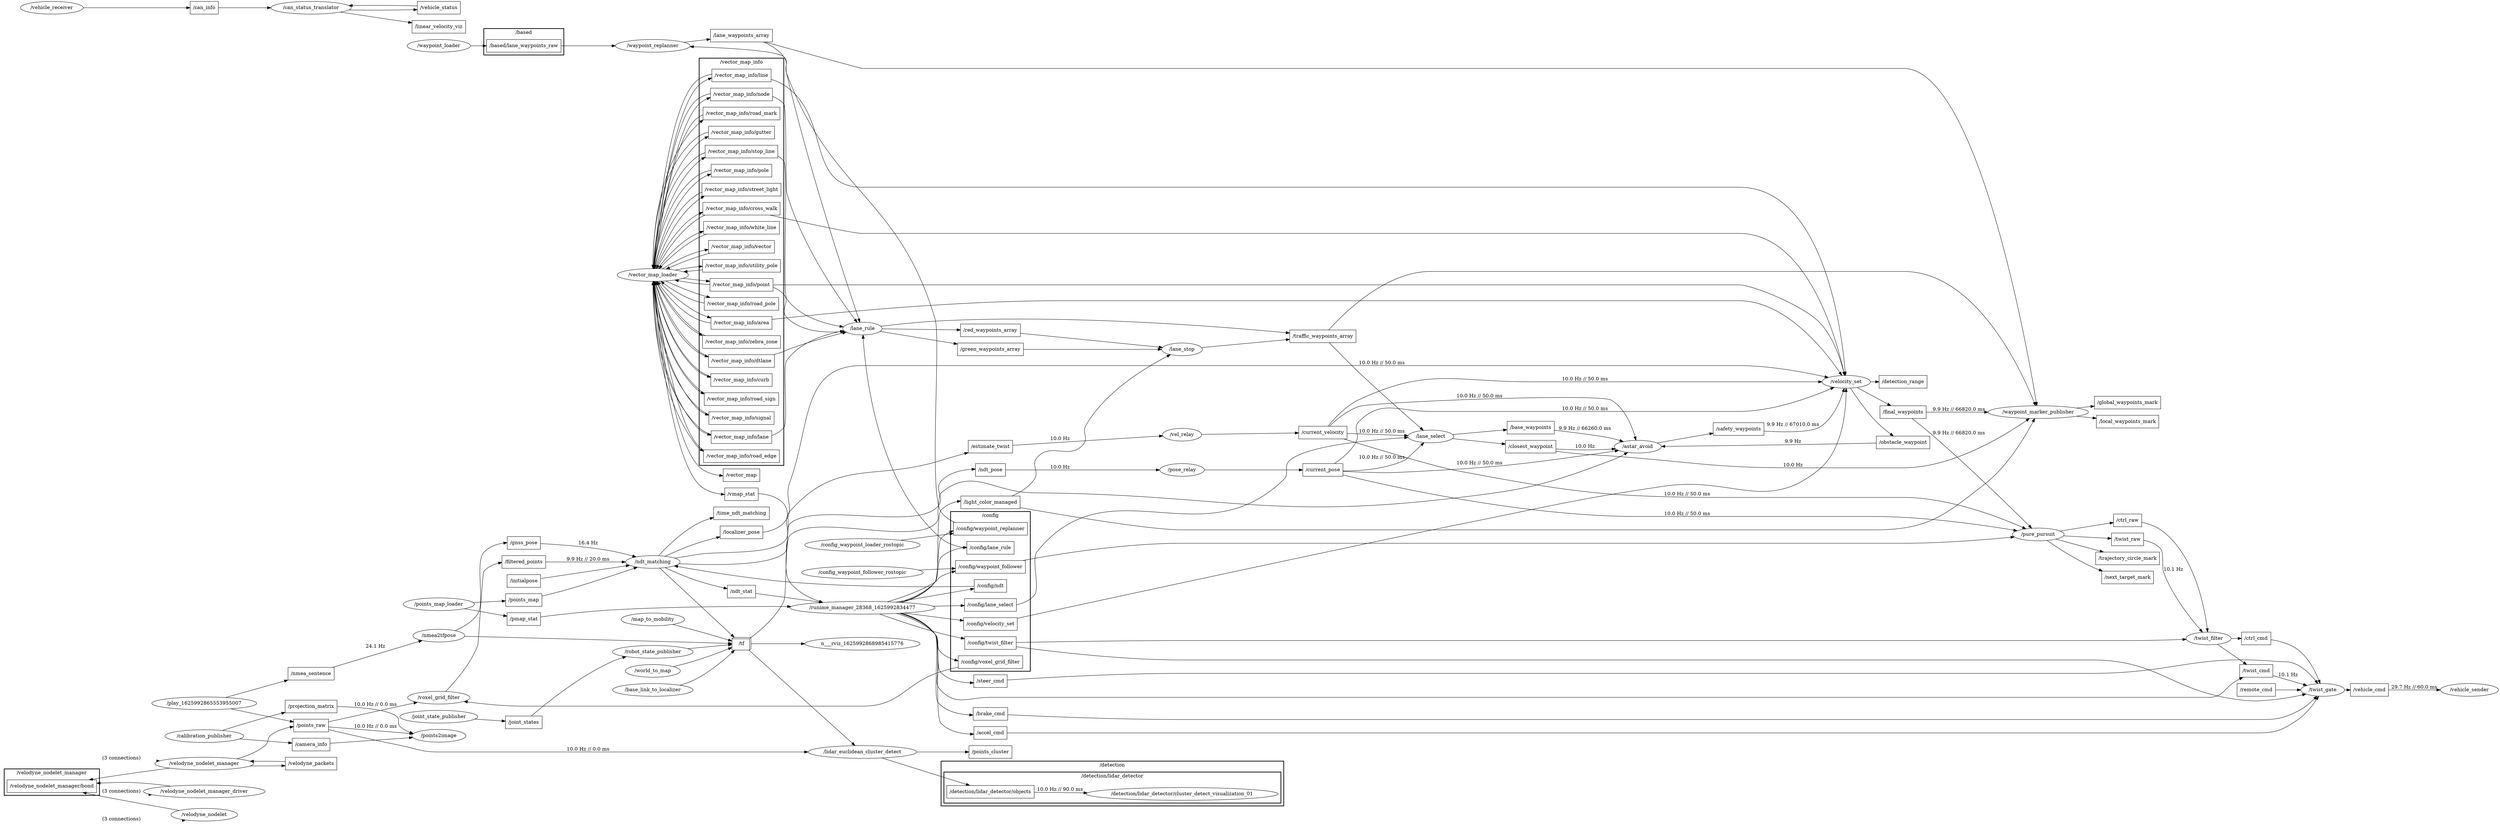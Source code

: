 digraph graphname {
	graph [bb="0,0,5629.5,2312.6",
		compound=True,
		rank=same,
		rankdir=LR,
		ranksep=0.2
	];
	node [label="\N"];
	subgraph cluster___config {
		graph [bb="2163.3,418.62,2346.3,871.62",
			compound=True,
			label="/config",
			lheight=0.21,
			lp="2254.8,860.12",
			lwidth=0.54,
			rank=same,
			rankdir=LR,
			ranksep=0.2,
			style=bold
		];
		t___config__twist_filter		 [URL=topic_3A__config__twist_filter,
			height=0.5,
			label="/config/twist_filter",
			pos="2254.8,552.62",
			shape=box,
			tooltip="topic:/config/twist_filter",
			width=1.6389];
		t___config__lane_select		 [URL=topic_3A__config__lane_select,
			height=0.5,
			label="/config/lane_select",
			pos="2254.8,714.62",
			shape=box,
			tooltip="topic:/config/lane_select",
			width=1.6528];
		t___config__lane_rule		 [URL=topic_3A__config__lane_rule,
			height=0.5,
			label="/config/lane_rule",
			pos="2254.8,768.62",
			shape=box,
			tooltip="topic:/config/lane_rule",
			width=1.5139];
		t___config__waypoint_follower		 [URL=topic_3A__config__waypoint_follower,
			height=0.5,
			label="/config/waypoint_follower",
			pos="2254.8,606.62",
			shape=box,
			tooltip="topic:/config/waypoint_follower",
			width=2.2361];
		t___config__voxel_grid_filter		 [URL=topic_3A__config__voxel_grid_filter,
			height=0.5,
			label="/config/voxel_grid_filter",
			pos="2254.8,444.62",
			shape=box,
			tooltip="topic:/config/voxel_grid_filter",
			width=2.0833];
		t___config__ndt		 [URL=topic_3A__config__ndt,
			height=0.5,
			label="/config/ndt",
			pos="2254.8,498.62",
			shape=box,
			tooltip="topic:/config/ndt",
			width=1.0556];
		t___config__velocity_set		 [URL=topic_3A__config__velocity_set,
			height=0.5,
			label="/config/velocity_set",
			pos="2254.8,660.62",
			shape=box,
			tooltip="topic:/config/velocity_set",
			width=1.7222];
		t___config__waypoint_replanner		 [URL=topic_3A__config__waypoint_replanner,
			height=0.5,
			label="/config/waypoint_replanner",
			pos="2254.8,822.62",
			shape=box,
			tooltip="topic:/config/waypoint_replanner",
			width=2.3194];
	}
	subgraph cluster___vector_map_info {
		graph [bb="1591.9,996.62,1786.9,2151.6",
			compound=True,
			label="/vector_map_info",
			lheight=0.21,
			lp="1689.4,2140.1",
			lwidth=1.35,
			rank=same,
			rankdir=LR,
			ranksep=0.2,
			style=bold
		];
		t___vector_map_info__zebra_zone		 [URL=topic_3A__vector_map_info__zebra_zone,
			height=0.5,
			label="/vector_map_info/zebra_zone",
			pos="1689.4,1832.6",
			shape=box,
			tooltip="topic:/vector_map_info/zebra_zone",
			width=2.4861];
		t___vector_map_info__dtlane		 [URL=topic_3A__vector_map_info__dtlane,
			height=0.5,
			label="/vector_map_info/dtlane",
			pos="1689.4,1778.6",
			shape=box,
			tooltip="topic:/vector_map_info/dtlane",
			width=2.0833];
		t___vector_map_info__curb		 [URL=topic_3A__vector_map_info__curb,
			height=0.5,
			label="/vector_map_info/curb",
			pos="1689.4,1724.6",
			shape=box,
			tooltip="topic:/vector_map_info/curb",
			width=1.9583];
		t___vector_map_info__road_sign		 [URL=topic_3A__vector_map_info__road_sign,
			height=0.5,
			label="/vector_map_info/road_sign",
			pos="1689.4,1670.6",
			shape=box,
			tooltip="topic:/vector_map_info/road_sign",
			width=2.3611];
		t___vector_map_info__signal		 [URL=topic_3A__vector_map_info__signal,
			height=0.5,
			label="/vector_map_info/signal",
			pos="1689.4,1616.6",
			shape=box,
			tooltip="topic:/vector_map_info/signal",
			width=2.0694];
		t___vector_map_info__lane		 [URL=topic_3A__vector_map_info__lane,
			height=0.5,
			label="/vector_map_info/lane",
			pos="1689.4,1508.6",
			shape=box,
			tooltip="topic:/vector_map_info/lane",
			width=1.9444];
		t___vector_map_info__road_edge		 [URL=topic_3A__vector_map_info__road_edge,
			height=0.5,
			label="/vector_map_info/road_edge",
			pos="1689.4,1454.6",
			shape=box,
			tooltip="topic:/vector_map_info/road_edge",
			width=2.4028];
		t___vector_map_info__utility_pole		 [URL=topic_3A__vector_map_info__utility_pole,
			height=0.5,
			label="/vector_map_info/utility_pole",
			pos="1689.4,1400.6",
			shape=box,
			tooltip="topic:/vector_map_info/utility_pole",
			width=2.4861];
		t___vector_map_info__line		 [URL=topic_3A__vector_map_info__line,
			height=0.5,
			label="/vector_map_info/line",
			pos="1689.4,1346.6",
			shape=box,
			tooltip="topic:/vector_map_info/line",
			width=1.9028];
		t___vector_map_info__node		 [URL=topic_3A__vector_map_info__node,
			height=0.5,
			label="/vector_map_info/node",
			pos="1689.4,1292.6",
			shape=box,
			tooltip="topic:/vector_map_info/node",
			width=1.9861];
		t___vector_map_info__road_mark		 [URL=topic_3A__vector_map_info__road_mark,
			height=0.5,
			label="/vector_map_info/road_mark",
			pos="1689.4,1238.6",
			shape=box,
			tooltip="topic:/vector_map_info/road_mark",
			width=2.4444];
		t___vector_map_info__gutter		 [URL=topic_3A__vector_map_info__gutter,
			height=0.5,
			label="/vector_map_info/gutter",
			pos="1689.4,1184.6",
			shape=box,
			tooltip="topic:/vector_map_info/gutter",
			width=2.0694];
		t___vector_map_info__stop_line		 [URL=topic_3A__vector_map_info__stop_line,
			height=0.5,
			label="/vector_map_info/stop_line",
			pos="1689.4,1130.6",
			shape=box,
			tooltip="topic:/vector_map_info/stop_line",
			width=2.3194];
		t___vector_map_info__pole		 [URL=topic_3A__vector_map_info__pole,
			height=0.5,
			label="/vector_map_info/pole",
			pos="1689.4,1076.6",
			shape=box,
			tooltip="topic:/vector_map_info/pole",
			width=1.9444];
		t___vector_map_info__street_light		 [URL=topic_3A__vector_map_info__street_light,
			height=0.5,
			label="/vector_map_info/street_light",
			pos="1689.4,1022.6",
			shape=box,
			tooltip="topic:/vector_map_info/street_light",
			width=2.4722];
		t___vector_map_info__cross_walk		 [URL=topic_3A__vector_map_info__cross_walk,
			height=0.5,
			label="/vector_map_info/cross_walk",
			pos="1689.4,1562.6",
			shape=box,
			tooltip="topic:/vector_map_info/cross_walk",
			width=2.4722];
		t___vector_map_info__white_line		 [URL=topic_3A__vector_map_info__white_line,
			height=0.5,
			label="/vector_map_info/white_line",
			pos="1689.4,2102.6",
			shape=box,
			tooltip="topic:/vector_map_info/white_line",
			width=2.4167];
		t___vector_map_info__vector		 [URL=topic_3A__vector_map_info__vector,
			height=0.5,
			label="/vector_map_info/vector",
			pos="1689.4,2048.6",
			shape=box,
			tooltip="topic:/vector_map_info/vector",
			width=2.0972];
		t___vector_map_info__point		 [URL=topic_3A__vector_map_info__point,
			height=0.5,
			label="/vector_map_info/point",
			pos="1689.4,1994.6",
			shape=box,
			tooltip="topic:/vector_map_info/point",
			width=2.0139];
		t___vector_map_info__road_pole		 [URL=topic_3A__vector_map_info__road_pole,
			height=0.5,
			label="/vector_map_info/road_pole",
			pos="1689.4,1940.6",
			shape=box,
			tooltip="topic:/vector_map_info/road_pole",
			width=2.375];
		t___vector_map_info__area		 [URL=topic_3A__vector_map_info__area,
			height=0.5,
			label="/vector_map_info/area",
			pos="1689.4,1886.6",
			shape=box,
			tooltip="topic:/vector_map_info/area",
			width=1.9444];
	}
	subgraph cluster___based {
		graph [bb="1093,2160.6,1276,2235.6",
			compound=True,
			label="/based",
			lheight=0.21,
			lp="1184.5,2224.1",
			lwidth=0.49,
			rank=same,
			rankdir=LR,
			ranksep=0.2,
			style=bold
		];
		t___based__lane_waypoints_raw		 [URL=topic_3A__based__lane_waypoints_raw,
			height=0.5,
			label="/based/lane_waypoints_raw",
			pos="1184.5,2186.6",
			shape=box,
			tooltip="topic:/based/lane_waypoints_raw",
			width=2.3194];
	}
	subgraph cluster___detection {
		graph [bb="2143.3,36.619,3457.8,163.62",
			compound=True,
			label="/detection",
			lheight=0.21,
			lp="2800.6,152.12",
			lwidth=0.75,
			rank=same,
			rankdir=LR,
			ranksep=0.2,
			style=bold
		];
		subgraph cluster___detection__lidar_detector {
			graph [bb="2151.3,44.619,3449.8,132.62",
				compound=True,
				label="/detection/lidar_detector",
				lheight=0.21,
				lp="2800.6,121.12",
				lwidth=1.85,
				rank=same,
				rankdir=LR,
				ranksep=0.2,
				style=bold
			];
			t___detection__lidar_detector__objects			 [URL=topic_3A__detection__lidar_detector__objects,
				height=0.5,
				label="/detection/lidar_detector/objects",
				pos="2254.8,76.619",
				shape=box,
				tooltip="topic:/detection/lidar_detector/objects",
				width=2.6528];
			n___detection__lidar_detector__cluster_detect_visualization_01			 [URL=__detection__lidar_detector__cluster_detect_visualization_01,
				height=0.5,
				label="/detection/lidar_detector/cluster_detect_visualization_01",
				pos="3231.9,70.619",
				shape=ellipse,
				tooltip="/detection/lidar_detector/cluster_detect_visualization_01",
				width=5.8314];
			t___detection__lidar_detector__objects -> n___detection__lidar_detector__cluster_detect_visualization_01			 [colorB=0,
				colorG=255,
				colorR=0,
				label="\n10.0 Hz // 90.0 ms",
				lp="2605,86.119",
				penwidth=1,
				pos="e,3021.8,70.619 2350.6,72.683 2385.5,71.552 2425.4,70.619 2461.6,70.619 2461.6,70.619 2461.6,70.619 2851,70.619 2903,70.619 2959.1,70.619 3011.7,70.619"];
		}
	}
	subgraph cluster___velodyne_nodelet_manager {
		graph [bb="8,68.619,225,143.62",
			compound=True,
			label="/velodyne_nodelet_manager",
			lheight=0.21,
			lp="116.5,132.12",
			lwidth=2.14,
			rank=same,
			rankdir=LR,
			ranksep=0.2,
			style=bold
		];
		t___velodyne_nodelet_manager__bond		 [URL=topic_3A__velodyne_nodelet_manager__bond,
			height=0.5,
			label="/velodyne_nodelet_manager/bond",
			pos="116.5,94.619",
			shape=box,
			tooltip="topic:/velodyne_nodelet_manager/bond",
			width=2.7917];
	}
	n___twist_filter	 [URL=__twist_filter,
		height=0.5,
		label="/twist_filter",
		pos="4955.4,552.62",
		shape=ellipse,
		tooltip="/twist_filter",
		width=1.4443];
	t___config__twist_filter -> n___twist_filter	 [penwidth=1,
		pos="e,4903.1,552.62 2314.1,552.62 2355.4,552.62 2411.9,552.62 2461.6,552.62 2461.6,552.62 2461.6,552.62 4767.4,552.62 4809.3,552.62 4856.5,552.62 4893.1,552.62"];
	n___twist_gate	 [URL=__twist_gate,
		height=0.5,
		label="/twist_gate",
		pos="5222.8,365.62",
		shape=ellipse,
		tooltip="/twist_gate",
		width=1.3721];
	t___config__twist_filter -> n___twist_gate	 [penwidth=1,
		pos="e,5185,353.89 2313.9,538.95 2326.2,535.28 2338.9,530.84 2350.3,525.62 2404.1,501.06 2402.5,452.62 2461.6,452.62 2461.6,452.62 2461.6,452.62 4682.9,452.62 4842.9,452.62 4866.5,364.28 5024.4,338.62 5063.4,332.27 5074.1,333.84 5113.4,338.62 5134,341.12 5156.3,346.18 5175.3,351.25"];
	n___lane_select	 [URL=__lane_select,
		height=0.5,
		label="/lane_select",
		pos="2851,1120.6",
		shape=ellipse,
		tooltip="/lane_select",
		width=1.4443];
	t___config__lane_select -> n___lane_select	 [penwidth=1,
		pos="e,2805.8,1111.6 2314.7,719.97 2328.3,724.02 2341.3,730.71 2350.3,741.62 2364,758.32 2348.1,819.52 2358.3,838.62 2399.7,916.42 2463.2,889.9 2513,962.62 2527.2,983.38 2512.9,998.18 2530,1016.6 2566.4,1055.8 2714.2,1092 2796,1109.5"];
	n___lane_rule	 [URL=__lane_rule,
		height=0.5,
		label="/lane_rule",
		pos="1965.1,1421.6",
		shape=ellipse,
		tooltip="/lane_rule",
		width=1.2818];
	t___config__lane_rule -> n___lane_rule	 [penwidth=1,
		pos="e,1967.8,1403.4 2200.2,770.54 2180,773.91 2158.5,781.06 2143.3,795.62 2053.6,881.81 1986.4,1282.8 1969.3,1393.3"];
	n___pure_pursuit	 [URL=__pure_pursuit,
		height=0.5,
		label="/pure_pursuit",
		pos="4562,758.62",
		shape=ellipse,
		tooltip="/pure_pursuit",
		width=1.6068];
	t___config__waypoint_follower -> n___pure_pursuit	 [penwidth=1,
		pos="e,4522.3,745.32 2325.9,624.65 2334.2,627.37 2342.5,630.37 2350.3,633.62 2402.8,655.51 2404.8,696.62 2461.6,696.62 2461.6,696.62 2461.6,696.62 4255.5,696.62 4347.8,696.62 4452.7,723.97 4512.7,742.34"];
	n___voxel_grid_filter	 [URL=__voxel_grid_filter,
		height=0.5,
		label="/voxel_grid_filter",
		pos="988.95,343.62",
		shape=ellipse,
		tooltip="/voxel_grid_filter",
		width=2.022];
	t___config__voxel_grid_filter -> n___voxel_grid_filter	 [penwidth=1,
		pos="e,1047.4,332.67 2179.6,429.3 2167.3,425.97 2154.8,422.09 2143.3,417.62 2059,384.92 2055.5,319.62 1965.1,319.62 1184.5,319.62 1184.5,319.62 1184.5,319.62 1142.2,319.62 1095,325.24 1057.6,331.04"];
	n___ndt_matching	 [URL=__ndt_matching,
		height=0.5,
		label="/ndt_matching",
		pos="1482,727.62",
		shape=ellipse,
		tooltip="/ndt_matching",
		width=1.7151];
	t___config__ndt -> n___ndt_matching	 [penwidth=1,
		pos="e,1531.2,716.63 2216.4,506.12 2107.7,527.4 1804.9,586.7 1803.9,587.62 1778.6,612.46 1812.3,640.81 1786.9,665.62 1723.8,727.36 1678.4,685.76 1591.9,703.62 1575.5,707.02 1557.6,710.85 1541.2,714.44"];
	n___velocity_set	 [URL=__velocity_set,
		height=0.5,
		label="/velocity_set",
		pos="4121.6,1270.6",
		shape=ellipse,
		tooltip="/velocity_set",
		width=1.5526];
	t___config__velocity_set -> n___velocity_set	 [penwidth=1,
		pos="e,4119.6,1252.5 2316.9,668.89 2329.1,672.93 2341,678.87 2350.3,687.62 2358.2,695.04 2350.7,702.96 2358.3,710.62 2504.9,857.43 2597,817.32 2799,864.62 2807.6,866.63 4051.1,1016.8 4057.7,1022.6 4090.7,1051.7 4110.9,1183.8 4118.3,1242.4"];
	n___waypoint_replanner	 [URL=__waypoint_replanner,
		height=0.5,
		label="/waypoint_replanner",
		pos="1482,2186.6",
		shape=ellipse,
		tooltip="/waypoint_replanner",
		width=2.3109];
	t___config__waypoint_replanner -> n___waypoint_replanner	 [penwidth=1,
		pos="e,1564.1,2183.7 2180.6,840.65 2166,847.63 2152.4,857.28 2143.3,870.62 2107.2,923.76 2146.6,1387.7 2126.3,1448.6 2045.5,1691.1 1876.3,1676.3 1794.9,1918.6 1790.7,1931.1 1795.9,2146 1786.9,2155.6 1772.5,2171.1 1658.6,2179.3 1574.3,2183.3"];
	n___vector_map_loader	 [URL=__vector_map_loader,
		height=0.5,
		label="/vector_map_loader",
		pos="1482,1535.6",
		shape=ellipse,
		tooltip="/vector_map_loader",
		width=2.2567];
	t___vector_map_info__zebra_zone -> n___vector_map_loader	 [penwidth=1,
		pos="e,1483.9,1553.9 1604.4,1814.6 1599.9,1812 1595.7,1809 1591.9,1805.6 1518.6,1740.3 1493.2,1618.9 1485.3,1563.9"];
	t___vector_map_info__dtlane -> n___lane_rule	 [penwidth=1,
		pos="e,1921.9,1428.1 1764.8,1768.6 1773.3,1764.6 1781.1,1759.1 1786.9,1751.6 1804.3,1729.5 1779.3,1522 1794.9,1498.6 1821.2,1459.3 1872.6,1439.8 1912.1,1430.3"];
	t___vector_map_info__dtlane -> n___vector_map_loader	 [penwidth=1,
		pos="e,1486,1553.8 1614.3,1764.9 1606.3,1761.4 1598.6,1757.1 1591.9,1751.6 1531.2,1702 1500.6,1610 1488.5,1563.8"];
	t___vector_map_info__curb -> n___vector_map_loader	 [penwidth=1,
		pos="e,1487.2,1553.6 1618.7,1720 1606,1716.8 1593.5,1712 1582.9,1704.6 1533.1,1669.9 1503.8,1601.9 1490.5,1563.6"];
	t___vector_map_info__road_sign -> n___vector_map_loader	 [penwidth=1,
		pos="e,1492.1,1553.5 1604.4,1661 1596.9,1658.5 1589.6,1655.4 1582.9,1651.6 1545.2,1630.2 1514.6,1589.2 1497.4,1562.1"];
	t___vector_map_info__signal -> n___vector_map_loader	 [penwidth=1,
		pos="e,1503.8,1553.2 1614.8,1608.7 1603.9,1606.4 1593,1603.4 1582.9,1599.6 1557.2,1589.9 1531.1,1573.1 1511.9,1559.2"];
	t___vector_map_info__lane -> n___lane_rule	 [penwidth=1,
		pos="e,1925.3,1412.4 1759.4,1499.7 1769.8,1495.6 1779.5,1489.8 1786.9,1481.6 1800.9,1466.2 1779.6,1449.6 1794.9,1435.6 1826.7,1406.6 1877.3,1406 1915,1410.9"];
	t___vector_map_info__lane -> n___vector_map_loader	 [penwidth=1,
		pos="e,1552.2,1526.5 1619.3,1517.8 1600.9,1520.1 1581,1522.7 1562.2,1525.2"];
	t___vector_map_info__road_edge -> n___vector_map_loader	 [penwidth=1,
		pos="e,1512.6,1518.7 1618.4,1472.6 1609.4,1475.4 1600.4,1478.4 1591.9,1481.6 1568,1490.7 1542.2,1503.2 1521.6,1513.9"];
	t___vector_map_info__utility_pole -> n___vector_map_loader	 [penwidth=1,
		pos="e,1495.5,1517.5 1610.6,1418.7 1604.1,1421.3 1597.8,1424.2 1591.9,1427.6 1555.3,1448.8 1522,1485 1501.8,1509.6"];
	t___vector_map_info__line -> n___vector_map_loader	 [penwidth=1,
		pos="e,1489.2,1517.4 1620.8,1359 1610.6,1362.6 1600.6,1367.4 1591.9,1373.6 1543.5,1408.4 1509.8,1471.6 1493.4,1508"];
	t___vector_map_info__line -> n___velocity_set	 [penwidth=1,
		pos="e,4120.8,1288.8 1758.1,1355.5 1768.9,1359.6 1779,1365.4 1786.9,1373.6 1810.5,1398.4 1780.7,1423.5 1803.9,1448.6 1986.1,1645.3 2112.2,1626.6 2380.3,1626.6 2380.3,1626.6 2380.3,1626.6 3875.2,1626.6 3957,1626.6 3998.2,1658.7 4057.7,1602.6 4101.7,1561.2 4116.3,1371.6 4120.3,1299"];
	t___vector_map_info__node -> n___lane_rule	 [penwidth=1,
		pos="e,1919.4,1418.8 1761.4,1302.4 1771,1306.4 1780,1312 1786.9,1319.6 1800.6,1334.6 1781.7,1349.2 1794.9,1364.6 1823.3,1397.5 1871.2,1411.5 1909,1417.4"];
	t___vector_map_info__node -> n___vector_map_loader	 [penwidth=1,
		pos="e,1486,1517.4 1617.8,1304.9 1608.5,1308.6 1599.5,1313.4 1591.9,1319.6 1531.2,1369.3 1500.6,1461.2 1488.5,1507.5"];
	t___vector_map_info__road_mark -> n___vector_map_loader	 [penwidth=1,
		pos="e,1483.9,1517.4 1604.4,1256.7 1599.9,1259.3 1595.7,1262.2 1591.9,1265.6 1518.6,1330.9 1493.2,1452.4 1485.3,1507.3"];
	t___vector_map_info__gutter -> n___vector_map_loader	 [penwidth=1,
		pos="e,1485.8,1517.6 1614.5,1197 1606.2,1200.7 1598.4,1205.5 1591.9,1211.6 1547.6,1253.5 1503.6,1436.8 1488,1507.6"];
	t___vector_map_info__stop_line -> n___lane_rule	 [penwidth=1,
		pos="e,1925.2,1412.5 1772.9,1145.2 1778.2,1148.6 1783,1152.7 1786.9,1157.6 1798.9,1172.7 1784.7,1314.3 1794.9,1330.6 1821.8,1373.2 1875.7,1397.1 1915.6,1409.6"];
	t___vector_map_info__stop_line -> n___vector_map_loader	 [penwidth=1,
		pos="e,1484.9,1517.5 1605.8,1147.1 1600.7,1150.1 1596.1,1153.5 1591.9,1157.6 1541.1,1207.8 1499.9,1428.3 1486.6,1507.3"];
	t___vector_map_info__pole -> n___vector_map_loader	 [penwidth=1,
		pos="e,1484.2,1517.5 1618.9,1086.4 1608.9,1090.4 1599.4,1096 1591.9,1103.6 1534.4,1162.3 1496.7,1421 1485.5,1507.4"];
	t___vector_map_info__street_light -> n___vector_map_loader	 [penwidth=1,
		pos="e,1483.6,1517.5 1602.4,1040.9 1598.6,1043.4 1595.1,1046.3 1591.9,1049.6 1527.4,1116.6 1493.7,1413.8 1484.6,1507.4"];
	t___vector_map_info__cross_walk -> n___vector_map_loader	 [penwidth=1,
		pos="e,1552.2,1544.8 1600.1,1551 1587.6,1549.4 1574.8,1547.7 1562.5,1546.1"];
	t___vector_map_info__cross_walk -> n___velocity_set	 [penwidth=1,
		pos="e,4118.9,1288.6 1778.6,1558.2 2028.3,1546 2731.2,1512.6 2962.5,1512.6 2962.5,1512.6 2962.5,1512.6 3875.2,1512.6 3957,1512.6 3995.6,1541.8 4057.7,1488.6 4086.7,1463.8 4108.4,1351.8 4117.3,1298.7"];
	t___vector_map_info__white_line -> n___vector_map_loader	 [penwidth=1,
		pos="e,1482.8,1553.9 1602.4,2092.5 1595.2,2089 1588.5,2084.4 1582.9,2078.6 1510.7,2003.6 1488.3,1664.6 1483.3,1563.9"];
	t___vector_map_info__vector -> n___vector_map_loader	 [penwidth=1,
		pos="e,1483.1,1553.7 1613.7,2043.6 1602.2,2039.9 1591.4,2034.2 1582.9,2025.6 1517.2,1959.2 1490.6,1658.1 1483.8,1563.9"];
	t___vector_map_info__point -> n___lane_rule	 [penwidth=1,
		pos="e,1937.9,1436.3 1762,1986 1771.7,1981.8 1780.5,1975.9 1786.9,1967.6 1800.3,1950.4 1785.8,1594.5 1794.9,1574.6 1822.9,1513.5 1888.2,1466.4 1929.3,1441.4"];
	t___vector_map_info__point -> n___vector_map_loader	 [penwidth=1,
		pos="e,1483.5,1553.8 1616.8,1994.7 1604.3,1991.7 1592.3,1986.4 1582.9,1977.6 1521.7,1920.3 1492.5,1652.1 1484.4,1563.9"];
	t___vector_map_info__point -> n___velocity_set	 [penwidth=1,
		pos="e,4119.1,1288.8 1762,1984.8 1771.5,1980.8 1780.2,1975.2 1786.9,1967.6 1802.5,1950.1 1787.7,1937.8 1794.9,1915.6 1845.9,1759.9 1801.3,1588.6 1965.1,1588.6 1965.1,1588.6 1965.1,1588.6 3875.2,1588.6 3962.1,1588.6 3999.9,1583.4 4057.7,1518.6 4086.9,1485.9 4109.1,1356.4 4117.7,1298.7"];
	t___vector_map_info__road_pole -> n___vector_map_loader	 [penwidth=1,
		pos="e,1484.3,1554 1603.9,1931.4 1596.2,1927.9 1589,1923.4 1582.9,1917.6 1531.1,1868.1 1496.6,1644.5 1485.7,1564.3"];
	t___vector_map_info__area -> n___vector_map_loader	 [penwidth=1,
		pos="e,1485.1,1554 1619.3,1882.4 1606,1878.8 1593,1872.9 1582.9,1863.6 1537.8,1822.2 1500.1,1636 1487,1564.1"];
	t___vector_map_info__area -> n___velocity_set	 [penwidth=1,
		pos="e,4111.7,1288.4 1759.5,1879 1770.1,1874.8 1779.9,1868.6 1786.9,1859.6 1806.5,1834.7 1773.7,1598.2 1794.9,1574.6 1864,1497.8 2443,1474.6 2962.5,1474.6 2962.5,1474.6 2962.5,1474.6 3875.2,1474.6 3985.2,1474.6 4072.5,1352.5 4106.4,1297.3"];
	t___based__lane_waypoints_raw -> n___waypoint_replanner	 [penwidth=1,
		pos="e,1398.7,2186.6 1268.2,2186.6 1305.7,2186.6 1350,2186.6 1388.5,2186.6"];
	n___velodyne_nodelet_manager_driver	 [URL=__velodyne_nodelet_manager_driver,
		height=0.5,
		label="/velodyne_nodelet_manager_driver",
		pos="461.84,87.619",
		shape=ellipse,
		tooltip="/velodyne_nodelet_manager_driver",
		width=3.7733];
	t___velodyne_nodelet_manager__bond -> n___velodyne_nodelet_manager_driver	 [colorB=0,
		colorG=255,
		colorR=0,
		label="\n(3 connections)",
		lp="275.5,84.119",
		penwidth=0,
		pos="e,380.18,73.212 185.69,76.56 201.16,73.258 217.55,70.322 233,68.619 278.03,63.655 328.17,66.841 370.01,71.92"];
	n___velodyne_nodelet	 [URL=__velodyne_nodelet,
		height=0.5,
		label="/velodyne_nodelet",
		pos="461.84,21.619",
		shape=ellipse,
		tooltip="/velodyne_nodelet",
		width=2.0943];
	t___velodyne_nodelet_manager__bond -> n___velodyne_nodelet	 [colorB=0,
		colorG=255,
		colorR=0,
		label="\n(3 connections)",
		lp="275.5,27.119",
		penwidth=0,
		pos="e,407.73,8.8925 134.25,76.443 155.51,56.1 193.26,24.327 233,11.619 286.64,-5.5344 350.96,-0.65072 397.73,7.1385"];
	n___velodyne_nodelet_manager	 [URL=__velodyne_nodelet_manager,
		height=0.5,
		label="/velodyne_nodelet_manager",
		pos="461.84,159.62",
		shape=ellipse,
		tooltip="/velodyne_nodelet_manager",
		width=3.0692];
	t___velodyne_nodelet_manager__bond -> n___velodyne_nodelet_manager	 [colorB=0,
		colorG=255,
		colorR=0,
		label="\n(3 connections)",
		lp="275.5,170.12",
		penwidth=0,
		pos="e,352.28,157.05 153.9,112.64 176.32,122.61 205.68,134.24 233,140.62 267.89,148.77 306.49,153.54 341.89,156.29"];
	t___obstacle_waypoint	 [URL=topic_3A__obstacle_waypoint,
		height=0.5,
		label="/obstacle_waypoint",
		pos="4255.5,1124.6",
		shape=box,
		tooltip="topic:/obstacle_waypoint",
		width=1.6944];
	n___astar_avoid	 [URL=__astar_avoid,
		height=0.5,
		label="/astar_avoid",
		pos="3644.8,1086.6",
		shape=ellipse,
		tooltip="/astar_avoid",
		width=1.4985];
	t___obstacle_waypoint -> n___astar_avoid	 [colorB=0,
		colorG=0,
		colorR=0,
		label="\n9.9 Hz",
		lp="3999.2,1101.1",
		penwidth=1,
		pos="e,3697.7,1083.1 4194.5,1109.4 4155.6,1100.5 4104.1,1090.1 4057.7,1085.6 3934.2,1073.6 3788.9,1078.3 3707.8,1082.6"];
	t___closest_waypoint	 [URL=topic_3A__closest_waypoint,
		height=0.5,
		label="/closest_waypoint",
		pos="3231.9,1086.6",
		shape=box,
		tooltip="topic:/closest_waypoint",
		width=1.5833];
	t___closest_waypoint -> n___astar_avoid	 [colorB=0,
		colorG=0,
		colorR=0,
		label="\n10.0 Hz",
		lp="3524.3,1095.1",
		penwidth=1,
		pos="e,3594.1,1080.4 3289.1,1082.8 3358.6,1078.8 3479.4,1073.8 3582.8,1079.6 3583.2,1079.6 3583.5,1079.7 3583.9,1079.7"];
	n___waypoint_marker_publisher	 [URL=__waypoint_marker_publisher,
		height=0.5,
		label="/waypoint_marker_publisher",
		pos="4562,1197.6",
		shape=ellipse,
		tooltip="/waypoint_marker_publisher",
		width=3.1233];
	t___closest_waypoint -> n___waypoint_marker_publisher	 [colorB=0,
		colorG=0,
		colorR=0,
		label="\n10.0 Hz",
		lp="3999.2,1042.1",
		penwidth=1,
		pos="e,4544.9,1179.6 3289.1,1079.1 3416.4,1063 3733,1026.6 3999.2,1026.6 3999.2,1026.6 3999.2,1026.6 4255.5,1026.6 4373.8,1026.6 4488.9,1124.9 4537.6,1172.5"];
	t___brake_cmd	 [URL=topic_3A__brake_cmd,
		height=0.5,
		label="/brake_cmd",
		pos="2254.8,390.62",
		shape=box,
		tooltip="topic:/brake_cmd",
		width=1.125];
	t___brake_cmd -> n___twist_gate	 [penwidth=1,
		pos="e,5212.9,383.49 2295.5,398.15 2337,405.18 2403.6,414.62 2461.6,414.62 2461.6,414.62 2461.6,414.62 4682.9,414.62 4874.8,414.62 4922.6,466.58 5113.4,446.62 5136.9,444.16 5145.2,447.89 5165.4,435.62 5182.9,424.97 5197.5,407.01 5207.5,391.94"];
	t___filtered_points	 [URL=topic_3A__filtered_points,
		height=0.5,
		label="/filtered_points",
		pos="1184.5,781.62",
		shape=box,
		tooltip="topic:/filtered_points",
		width=1.375];
	t___filtered_points -> n___ndt_matching	 [colorB=0,
		colorG=255,
		colorR=0,
		label="\n9.9 Hz // 20.0 ms",
		lp="1332.5,777.12",
		penwidth=1,
		pos="e,1429.5,737.14 1234.3,772.58 1285.2,763.34 1364.5,748.96 1419.5,738.96"];
	t___gnss_pose	 [URL=topic_3A__gnss_pose,
		height=0.5,
		label="/gnss_pose",
		pos="1184.5,565.62",
		shape=box,
		tooltip="topic:/gnss_pose",
		width=1.0556];
	t___gnss_pose -> n___ndt_matching	 [colorB=0,
		colorG=255,
		colorR=0,
		label="\n16.4 Hz",
		lp="1332.5,664.12",
		penwidth=1,
		pos="e,1461.1,710.6 1222.8,574.45 1239.5,578.93 1259.1,585.04 1276,592.62 1343.9,622.97 1414.6,674.36 1452.9,704.21"];
	t___linear_velocity_viz	 [URL=topic_3A__linear_velocity_viz,
		height=0.5,
		label="/linear_velocity_viz",
		pos="988.95,2240.6",
		shape=box,
		tooltip="topic:/linear_velocity_viz",
		width=1.7361];
	t___twist_cmd	 [URL=topic_3A__twist_cmd,
		height=0.5,
		label="/twist_cmd",
		pos="5068.9,419.62",
		shape=box,
		tooltip="topic:/twist_cmd",
		width=1.0694];
	t___twist_cmd -> n___twist_gate	 [colorB=0,
		colorG=0,
		colorR=0,
		label="\n10.1 Hz",
		lp="5143.4,416.12",
		penwidth=1,
		pos="e,5187.1,378.13 5107.7,405.99 5129,398.53 5155.4,389.26 5177.6,381.48"];
	t___light_color_managed	 [URL=topic_3A__light_color_managed,
		height=0.5,
		label="/light_color_managed",
		pos="2254.8,897.62",
		shape=box,
		tooltip="topic:/light_color_managed",
		width=1.8889];
	t___light_color_managed -> n___waypoint_marker_publisher	 [penwidth=1,
		pos="e,4555.7,1179.4 2322.8,886.84 2416.4,872.96 2590.3,850.62 2739.5,850.62 2739.5,850.62 2739.5,850.62 4186,850.62 4314.3,850.62 4349.4,895.39 4441.5,984.62 4497.9,1039.2 4535.6,1125.8 4552.2,1169.9"];
	n___lane_stop	 [URL=__lane_stop,
		height=0.5,
		label="/lane_stop",
		pos="2461.6,1396.6",
		shape=ellipse,
		tooltip="/lane_stop",
		width=1.2999];
	t___light_color_managed -> n___lane_stop	 [penwidth=1,
		pos="e,2458.1,1378.6 2296.4,915.8 2315.9,926.55 2337.7,942.11 2350.3,962.62 2364.8,986.29 2346.3,999.55 2358.3,1024.6 2370.5,1050.1 2389.7,1045.3 2402.3,1070.6 2412.3,1090.8 2406.5,1098.4 2410.3,1120.6 2426,1211.4 2446.5,1318.7 2456.2,1368.5"];
	t___remote_cmd	 [URL=topic_3A__remote_cmd,
		height=0.5,
		label="/remote_cmd",
		pos="5068.9,365.62",
		shape=box,
		tooltip="topic:/remote_cmd",
		width=1.2361];
	t___remote_cmd -> n___twist_gate	 [penwidth=1,
		pos="e,5173.2,365.62 5113.4,365.62 5128.9,365.62 5146.6,365.62 5163.1,365.62"];
	t___next_target_mark	 [URL=topic_3A__next_target_mark,
		height=0.5,
		label="/next_target_mark",
		pos="4767.4,630.62",
		shape=box,
		tooltip="topic:/next_target_mark",
		width=1.6111];
	t___global_waypoints_mark	 [URL=topic_3A__global_waypoints_mark,
		height=0.5,
		label="/global_waypoints_mark",
		pos="4767.4,1224.6",
		shape=box,
		tooltip="topic:/global_waypoints_mark",
		width=2.1111];
	t___steer_cmd	 [URL=topic_3A__steer_cmd,
		height=0.5,
		label="/steer_cmd",
		pos="2254.8,243.62",
		shape=box,
		tooltip="topic:/steer_cmd",
		width=1.0694];
	t___steer_cmd -> n___twist_gate	 [penwidth=1,
		pos="e,5214.4,347.78 2293.3,243.62 2334.8,243.62 2402.9,243.62 2461.6,243.62 2461.6,243.62 2461.6,243.62 5068.9,243.62 5115.2,243.62 5129.3,253.71 5165.4,282.62 5184.4,297.81 5199.7,320.93 5209.7,338.91"];
	t___red_waypoints_array	 [URL=topic_3A__red_waypoints_array,
		height=0.5,
		label="/red_waypoints_array",
		pos="2254.8,1362.6",
		shape=box,
		tooltip="topic:/red_waypoints_array",
		width=1.8611];
	t___red_waypoints_array -> n___lane_stop	 [penwidth=1,
		pos="e,2418.6,1389.5 2322,1373.7 2350,1378.3 2382,1383.5 2408.4,1387.9"];
	t___current_velocity	 [URL=topic_3A__current_velocity,
		height=0.5,
		label="/current_velocity",
		pos="2605,1126.6",
		shape=box,
		tooltip="topic:/current_velocity",
		width=1.5139];
	t___current_velocity -> n___astar_avoid	 [colorB=0,
		colorG=255,
		colorR=0,
		label="\n10.0 Hz // 50.0 ms",
		lp="2962.5,1236.1",
		penwidth=1,
		pos="e,3642.4,1104.7 2618.9,1144.9 2633.7,1162.9 2659.1,1189.2 2688,1200.6 2768.4,1232.3 3379.4,1217.6 3465.8,1218.6 3517.8,1219.2 3539,1246.5 3582.8,1218.6 3618.7,1195.8 3634.2,1146.1 3640.6,1114.6"];
	t___current_velocity -> n___pure_pursuit	 [colorB=0,
		colorG=255,
		colorR=0,
		label="\n10.0 Hz // 50.0 ms",
		lp="3758.2,957.12",
		penwidth=1,
		pos="e,4546.7,776.26 2650.5,1108.6 2722.5,1080.3 2859.9,1027.6 2911,1016.6 3331.3,926.66 3445.4,942.62 3875.2,942.62 3875.2,942.62 3875.2,942.62 4255.5,942.62 4377.5,942.62 4492.7,834.22 4539.8,783.83"];
	t___current_velocity -> n___velocity_set	 [colorB=0,
		colorG=255,
		colorR=0,
		label="\n10.0 Hz // 50.0 ms",
		lp="3524.3,1286.1",
		penwidth=1,
		pos="e,4065.4,1270.6 2615.6,1144.9 2629.3,1166.8 2655.3,1202.7 2688,1220.6 2900.9,1337.3 2989.2,1270.6 3231.9,1270.6 3231.9,1270.6 3231.9,1270.6 3875.2,1270.6 3936.1,1270.6 4005.5,1270.6 4055.1,1270.6"];
	t___current_velocity -> n___lane_select	 [colorB=0,
		colorG=255,
		colorR=0,
		label="\n10.0 Hz // 50.0 ms",
		lp="2739.5,1139.1",
		penwidth=1,
		pos="e,2799.1,1121.9 2659.6,1125.3 2697.9,1124.4 2749.1,1123.1 2788.9,1122.1"];
	t___camera_info	 [URL=topic_3A__camera_info,
		height=0.5,
		label="/camera_info",
		pos="701.77,321.62",
		shape=box,
		tooltip="topic:/camera_info",
		width=1.2361];
	n___points2image	 [URL=__points2image,
		height=0.5,
		label="/points2image",
		pos="988.95,235.62",
		shape=ellipse,
		tooltip="/points2image",
		width=1.6971];
	t___camera_info -> n___points2image	 [penwidth=1,
		pos="e,934.1,243.61 746.31,320.13 796.13,317.55 872.64,310.55 893.86,291.62 903.84,282.72 892.56,272.22 901.86,262.62 908.25,256.02 916.22,251.03 924.72,247.25"];
	t___vmap_stat	 [URL=topic_3A__vmap_stat,
		height=0.5,
		label="/vmap_stat",
		pos="1689.4,860.62",
		shape=box,
		tooltip="topic:/vmap_stat",
		width=1.0694];
	n___runime_manager_28368_1625992834477	 [URL=__runime_manager_28368_1625992834477,
		height=0.5,
		label="/runime_manager_28368_1625992834477",
		pos="1965.1,614.62",
		shape=ellipse,
		tooltip="/runime_manager_28368_1625992834477",
		width=4.4774];
	t___vmap_stat -> n___runime_manager_28368_1625992834477	 [penwidth=1,
		pos="e,1863.8,628.69 1713.2,842.49 1735.9,823.8 1769.2,792.52 1786.9,757.62 1791.6,748.35 1797,673.41 1803.9,665.62 1817.4,650.4 1835.3,639.68 1854.4,632.15"];
	t___ctrl_cmd	 [URL=topic_3A__ctrl_cmd,
		height=0.5,
		label="/ctrl_cmd",
		pos="5068.9,531.62",
		shape=box,
		tooltip="topic:/ctrl_cmd",
		width=0.95833];
	t___ctrl_cmd -> n___twist_gate	 [penwidth=1,
		pos="e,5217.4,383.87 5103.5,519.12 5123.5,510.49 5148.1,497.35 5165.4,479.62 5189.3,455.05 5205.3,418.55 5214.2,393.51"];
	t___points_cluster	 [URL=topic_3A__points_cluster,
		height=0.5,
		label="/points_cluster",
		pos="2254.8,189.62",
		shape=box,
		tooltip="topic:/points_cluster",
		width=1.3333];
	t___lane_waypoints_array	 [URL=topic_3A__lane_waypoints_array,
		height=0.5,
		label="/lane_waypoints_array",
		pos="1689.4,2215.6",
		shape=box,
		tooltip="topic:/lane_waypoints_array",
		width=1.9444];
	t___lane_waypoints_array -> n___waypoint_marker_publisher	 [penwidth=1,
		pos="e,4558.6,1215.7 1759.5,2198 1769.2,2193.8 1778.7,2188.8 1786.9,2182.6 1897.1,2100.3 1827.6,1929.6 1965.1,1929.6 1965.1,1929.6 1965.1,1929.6 4255.5,1929.6 4411.1,1929.6 4530.7,1359.7 4556.7,1225.6"];
	t___lane_waypoints_array -> n___lane_rule	 [penwidth=1,
		pos="e,1956.8,1439.5 1738.2,2197.5 1756.8,2188 1776,2174.4 1786.9,2155.6 1800.3,2132.5 1790.1,1941.9 1794.9,1915.6 1829,1731.2 1919.1,1522.4 1952.4,1448.9"];
	t___joint_states	 [URL=topic_3A__joint_states,
		height=0.5,
		label="/joint_states",
		pos="1184.5,273.62",
		shape=box,
		tooltip="topic:/joint_states",
		width=1.1389];
	n___robot_state_publisher	 [URL=__robot_state_publisher,
		height=0.5,
		label="/robot_state_publisher",
		pos="1482,419.62",
		shape=ellipse,
		tooltip="/robot_state_publisher",
		width=2.4734];
	t___joint_states -> n___robot_state_publisher	 [penwidth=1,
		pos="e,1425.7,405.66 1210.9,291.79 1248.8,317.28 1321.7,363.74 1389,392.62 1397.6,396.3 1406.9,399.66 1416.1,402.66"];
	t___ctrl_raw	 [URL=topic_3A__ctrl_raw,
		height=0.5,
		label="/ctrl_raw",
		pos="4767.4,738.62",
		shape=box,
		tooltip="topic:/ctrl_raw",
		width=0.90278];
	t___ctrl_raw -> n___twist_filter	 [penwidth=1,
		pos="e,4947.3,570.62 4800.3,731.71 4814.5,727.57 4830.8,721.18 4843.4,711.62 4890.4,675.98 4925.4,615 4942.9,579.82"];
	t___twist_raw	 [URL=topic_3A__twist_raw,
		height=0.5,
		label="/twist_raw",
		pos="4767.4,792.62",
		shape=box,
		tooltip="topic:/twist_raw",
		width=1.0278];
	t___twist_raw -> n___twist_filter	 [colorB=0,
		colorG=0,
		colorR=0,
		label="\n10.1 Hz",
		lp="4873.4,772.12",
		penwidth=1,
		pos="e,4951.5,570.66 4804.7,784.16 4817.8,780 4832,774.03 4843.4,765.62 4906.2,719.19 4937,626.99 4949.1,580.62"];
	t___safety_waypoints	 [URL=topic_3A__safety_waypoints,
		height=0.5,
		label="/safety_waypoints",
		pos="3875.2,1136.6",
		shape=box,
		tooltip="topic:/safety_waypoints",
		width=1.5972];
	t___safety_waypoints -> n___velocity_set	 [colorB=0,
		colorG=0,
		colorR=255,
		label="\n9.9 Hz // 67010.0 ms",
		lp="3999.2,1157.1",
		penwidth=1,
		pos="e,4118.7,1252.6 3932.7,1123.7 3971.1,1118.4 4021,1118.1 4057.7,1141.6 4092.8,1164 4109.2,1211.8 4116.5,1242.5"];
	t___time_ndt_matching	 [URL=topic_3A__time_ndt_matching,
		height=0.5,
		label="/time_ndt_matching",
		pos="1689.4,638.62",
		shape=box,
		tooltip="topic:/time_ndt_matching",
		width=1.7639];
	t___detection_range	 [URL=topic_3A__detection_range,
		height=0.5,
		label="/detection_range",
		pos="4255.5,1270.6",
		shape=box,
		tooltip="topic:/detection_range",
		width=1.4861];
	t___final_waypoints	 [URL=topic_3A__final_waypoints,
		height=0.5,
		label="/final_waypoints",
		pos="4255.5,1197.6",
		shape=box,
		tooltip="topic:/final_waypoints",
		width=1.4861];
	t___final_waypoints -> n___waypoint_marker_publisher	 [colorB=0,
		colorG=2,
		colorR=255,
		label="\n9.9 Hz // 66820.0 ms",
		lp="4383,1213.1",
		penwidth=1,
		pos="e,4449.5,1197.6 4309.3,1197.6 4345.2,1197.6 4394.1,1197.6 4439.3,1197.6"];
	t___final_waypoints -> n___pure_pursuit	 [colorB=0,
		colorG=2,
		colorR=255,
		label="\n9.9 Hz // 66820.0 ms",
		lp="4383,1157.1",
		penwidth=1,
		pos="e,4553.8,776.69 4283.7,1179.6 4294.6,1171.8 4306.9,1162 4316.5,1151.6 4428,1031.3 4517.7,853.22 4549.5,785.81"];
	t___base_waypoints	 [URL=topic_3A__base_waypoints,
		height=0.5,
		label="/base_waypoints",
		pos="3231.9,1140.6",
		shape=box,
		tooltip="topic:/base_waypoints",
		width=1.4861];
	t___base_waypoints -> n___astar_avoid	 [colorB=0,
		colorG=6,
		colorR=255,
		label="\n9.9 Hz // 66260.0 ms",
		lp="3524.3,1145.1",
		penwidth=1,
		pos="e,3612.5,1101.1 3285.6,1140.7 3355,1139.8 3479.5,1134.5 3582.8,1110.6 3589.5,1109.1 3596.4,1107 3603,1104.6"];
	t___initialpose	 [URL=topic_3A__initialpose,
		height=0.5,
		label="/initialpose",
		pos="1184.5,727.62",
		shape=box,
		tooltip="topic:/initialpose",
		width=1.0694];
	t___initialpose -> n___ndt_matching	 [penwidth=1,
		pos="e,1420.2,727.62 1223.1,727.62 1270.3,727.62 1351,727.62 1409.8,727.62"];
	t___projection_matrix	 [URL=topic_3A__projection_matrix,
		height=0.5,
		label="/projection_matrix",
		pos="701.77,213.62",
		shape=box,
		tooltip="topic:/projection_matrix",
		width=1.6389];
	t___projection_matrix -> n___points2image	 [penwidth=1,
		pos="e,929.38,231.05 760.92,218.15 806.91,221.67 870.82,226.57 919.28,230.28"];
	t___vector_map	 [URL=topic_3A__vector_map,
		height=0.5,
		label="/vector_map",
		pos="1689.4,968.62",
		shape=box,
		tooltip="topic:/vector_map",
		width=1.1806];
	t___pmap_stat	 [URL=topic_3A__pmap_stat,
		height=0.5,
		label="/pmap_stat",
		pos="1184.5,619.62",
		shape=box,
		tooltip="topic:/pmap_stat",
		width=1.0694];
	t___pmap_stat -> n___runime_manager_28368_1625992834477	 [penwidth=1,
		pos="e,1805.8,611.8 1223.3,618.6 1295.7,616.77 1456.5,612.95 1591.9,611.62 1678.6,610.77 1700.3,610.89 1786.9,611.62 1789.8,611.64 1792.8,611.67 1795.7,611.7"];
	t___vehicle_cmd	 [URL=topic_3A__vehicle_cmd,
		height=0.5,
		label="/vehicle_cmd",
		pos="5334.2,365.62",
		shape=box,
		tooltip="topic:/vehicle_cmd",
		width=1.25];
	n___vehicle_sender	 [URL=__vehicle_sender,
		height=0.5,
		label="/vehicle_sender",
		pos="5563.8,365.62",
		shape=ellipse,
		tooltip="/vehicle_sender",
		width=1.8234];
	t___vehicle_cmd -> n___vehicle_sender	 [colorB=0,
		colorG=255,
		colorR=0,
		label="\n29.7 Hz // 60.0 ms",
		lp="5438.7,381.12",
		penwidth=1,
		pos="e,5498,365.62 5379.3,365.62 5410.1,365.62 5451.6,365.62 5487.5,365.62"];
	t___ndt_pose	 [URL=topic_3A__ndt_pose,
		height=0.5,
		label="/ndt_pose",
		pos="2254.8,989.62",
		shape=box,
		tooltip="topic:/ndt_pose",
		width=0.95833];
	n___pose_relay	 [URL=__pose_relay,
		height=0.5,
		label="/pose_relay",
		pos="2461.6,989.62",
		shape=ellipse,
		tooltip="/pose_relay",
		width=1.4263];
	t___ndt_pose -> n___pose_relay	 [colorB=0,
		colorG=0,
		colorR=0,
		label="\n10.0 Hz",
		lp="2380.3,1005.1",
		penwidth=1,
		pos="e,2410.2,989.62 2289.4,989.62 2319.5,989.62 2363.7,989.62 2399.8,989.62"];
	t___local_waypoints_mark	 [URL=topic_3A__local_waypoints_mark,
		height=0.5,
		label="/local_waypoints_mark",
		pos="4767.4,1170.6",
		shape=box,
		tooltip="topic:/local_waypoints_mark",
		width=2];
	t___green_waypoints_array	 [URL=topic_3A__green_waypoints_array,
		height=0.5,
		label="/green_waypoints_array",
		pos="2254.8,1416.6",
		shape=box,
		tooltip="topic:/green_waypoints_array",
		width=2.0417];
	t___green_waypoints_array -> n___lane_stop	 [penwidth=1,
		pos="e,2416.1,1401 2328.3,1409.5 2353.9,1407 2382.2,1404.3 2406.1,1402"];
	t___traffic_waypoints_array	 [URL=topic_3A__traffic_waypoints_array,
		height=0.5,
		label="/traffic_waypoints_array",
		pos="2605,1428.6",
		shape=box,
		tooltip="topic:/traffic_waypoints_array",
		width=2.0833];
	t___traffic_waypoints_array -> n___waypoint_marker_publisher	 [penwidth=1,
		pos="e,4556.4,1215.6 2625,1446.6 2664.9,1480.6 2758.5,1550.6 2851,1550.6 2851,1550.6 2851,1550.6 4255.5,1550.6 4427.7,1550.6 4525,1308.2 4553.2,1225.1"];
	t___traffic_waypoints_array -> n___lane_select	 [penwidth=1,
		pos="e,2833.2,1137.8 2615,1410.6 2629.8,1384.7 2658.7,1335.9 2688,1297.6 2732.5,1239.6 2792.3,1178.2 2825.7,1145.2"];
	t___vehicle_status	 [URL=topic_3A__vehicle_status,
		height=0.5,
		label="/vehicle_status",
		pos="988.95,2294.6",
		shape=box,
		tooltip="topic:/vehicle_status",
		width=1.3472];
	n___can_status_translator	 [URL=__can_status_translator,
		height=0.5,
		label="/can_status_translator",
		pos="701.77,2294.6",
		shape=ellipse,
		tooltip="/can_status_translator",
		width=2.4192];
	t___vehicle_status -> n___can_status_translator	 [penwidth=1,
		pos="e,783.68,2300.8 940.22,2299.8 900.25,2301.4 842.54,2301.8 793.91,2301"];
	t___trajectory_circle_mark	 [URL=topic_3A__trajectory_circle_mark,
		height=0.5,
		label="/trajectory_circle_mark",
		pos="4767.4,684.62",
		shape=box,
		tooltip="topic:/trajectory_circle_mark",
		width=2];
	t___points_map	 [URL=topic_3A__points_map,
		height=0.5,
		label="/points_map",
		pos="1184.5,673.62",
		shape=box,
		tooltip="topic:/points_map",
		width=1.1667];
	t___points_map -> n___ndt_matching	 [penwidth=1,
		pos="e,1429.6,718.1 1226.8,681.3 1277.2,690.43 1361.6,705.76 1419.4,716.26"];
	t___localizer_pose	 [URL=topic_3A__localizer_pose,
		height=0.5,
		label="/localizer_pose",
		pos="1689.4,914.62",
		shape=box,
		tooltip="topic:/localizer_pose",
		width=1.3611];
	t___localizer_pose -> n___velocity_set	 [colorB=0,
		colorG=255,
		colorR=0,
		label="\n10.0 Hz // 50.0 ms",
		lp="2739.5,1332.1",
		penwidth=1,
		pos="e,4080.7,1283.1 1738.4,919.78 1755.3,923.6 1773.3,930.21 1786.9,941.62 1928.2,1060.3 1780.6,1316.6 1965.1,1316.6 1965.1,1316.6 1965.1,1316.6 3875.2,1316.6 3943.8,1316.6 4021.4,1299.2 4070.8,1285.8"];
	t___velodyne_packets	 [URL=topic_3A__velodyne_packets,
		height=0.5,
		label="/velodyne_packets",
		pos="701.77,159.62",
		shape=box,
		tooltip="topic:/velodyne_packets",
		width=1.625];
	t___velodyne_packets -> n___velodyne_nodelet_manager	 [penwidth=1,
		pos="e,564.63,166.31 643.13,165.51 622.44,166.15 598.4,166.43 574.74,166.36"];
	t___ndt_stat	 [URL=topic_3A__ndt_stat,
		height=0.5,
		label="/ndt_stat",
		pos="1689.4,730.62",
		shape=box,
		tooltip="topic:/ndt_stat",
		width=0.875];
	t___ndt_stat -> n___runime_manager_28368_1625992834477	 [penwidth=1,
		pos="e,1875.2,629.65 1721,726.57 1741.7,722.51 1768.4,714.46 1786.9,698.62 1799.5,687.91 1791.3,676.26 1803.9,665.62 1821.5,650.78 1843.4,640.25 1865.4,632.78"];
	t___can_info	 [URL=topic_3A__can_info,
		height=0.5,
		label="/can_info",
		pos="461.84,2294.6",
		shape=box,
		tooltip="topic:/can_info",
		width=0.94444];
	t___can_info -> n___can_status_translator	 [penwidth=1,
		pos="e,614.48,2294.6 495.96,2294.6 524.22,2294.6 565.84,2294.6 604.27,2294.6"];
	t___current_pose	 [URL=topic_3A__current_pose,
		height=0.5,
		label="/current_pose",
		pos="2605,989.62",
		shape=box,
		tooltip="topic:/current_pose",
		width=1.25];
	t___current_pose -> n___astar_avoid	 [colorB=0,
		colorG=255,
		colorR=0,
		label="\n10.0 Hz // 50.0 ms",
		lp="2962.5,1036.1",
		penwidth=1,
		pos="e,3600.9,1076 2650.3,992.96 2777.7,1002.4 3149.4,1030.6 3457.8,1059.6 3513.5,1064.8 3527.7,1063.6 3582.8,1072.6 3585.5,1073.1 3588.2,1073.5 3591,1074.1"];
	t___current_pose -> n___pure_pursuit	 [colorB=0,
		colorG=255,
		colorR=0,
		label="\n10.0 Hz // 50.0 ms",
		lp="3758.2,904.12",
		penwidth=1,
		pos="e,4535.2,774.82 2650.2,982.07 2794.6,958.62 3258.2,888.62 3644.8,888.62 3644.8,888.62 3644.8,888.62 4186,888.62 4317.3,888.62 4461,816.9 4526.2,780"];
	t___current_pose -> n___velocity_set	 [colorB=0,
		colorG=255,
		colorR=0,
		label="\n10.0 Hz // 50.0 ms",
		lp="3524.3,1202.1",
		penwidth=1,
		pos="e,4094.6,1254.8 2621.5,1007.9 2639.1,1028.6 2666.3,1064 2680,1099.6 2684.7,1112 2678.8,1149.1 2688,1158.6 2739,1211.5 2777.5,1186.6 2851,1186.6 2851,1186.6 2851,1186.6 3875.2,1186.6 3953.6,1186.6 4038.9,1225.2 4085.7,1250"];
	t___current_pose -> n___lane_select	 [colorB=0,
		colorG=255,
		colorR=0,
		label="\n10.0 Hz // 50.0 ms",
		lp="2739.5,1064.1",
		penwidth=1,
		pos="e,2838.1,1103 2650.2,996.55 2689.9,1004.3 2748,1019.7 2791,1048.6 2800.6,1055.1 2818.2,1076.7 2831.8,1094.6"];
	t___points_raw	 [URL=topic_3A__points_raw,
		height=0.5,
		label="/points_raw",
		pos="701.77,267.62",
		shape=box,
		tooltip="topic:/points_raw",
		width=1.1111];
	n___lidar_euclidean_cluster_detect	 [URL=__lidar_euclidean_cluster_detect,
		height=0.5,
		label="/lidar_euclidean_cluster_detect",
		pos="1965.1,189.62",
		shape=ellipse,
		tooltip="/lidar_euclidean_cluster_detect",
		width=3.34];
	t___points_raw -> n___lidar_euclidean_cluster_detect	 [colorB=0,
		colorG=255,
		colorR=0,
		label="\n10.0 Hz // 0.0 ms",
		lp="1332.5,205.12",
		penwidth=1,
		pos="e,1844.7,189.62 742.09,255.36 791.27,240.46 871.6,216.37 901.86,208.62 940.24,198.79 949.33,189.62 988.95,189.62 988.95,189.62 988.95,189.62 1689.4,189.62 1736.8,189.62 1788.8,189.62 1834.7,189.62"];
	t___points_raw -> n___points2image	 [colorB=0,
		colorG=255,
		colorR=0,
		label="\n10.0 Hz // 0.0 ms",
		lp="845.36,272.12",
		penwidth=1,
		pos="e,931.66,242 742,263.14 788.51,257.95 865.78,249.34 921.51,243.13"];
	t___points_raw -> n___voxel_grid_filter	 [colorB=0,
		colorG=255,
		colorR=0,
		label="\n10.0 Hz // 0.0 ms",
		lp="845.36,333.12",
		penwidth=1,
		pos="e,939.11,330.43 742,278.27 790.71,291.16 873.19,312.98 929.3,327.83"];
	t___accel_cmd	 [URL=topic_3A__accel_cmd,
		height=0.5,
		label="/accel_cmd",
		pos="2254.8,297.62",
		shape=box,
		tooltip="topic:/accel_cmd",
		width=1.0972];
	t___accel_cmd -> n___twist_gate	 [penwidth=1,
		pos="e,5210.4,348.03 2294.4,292.73 2336,288.03 2403.3,281.62 2461.6,281.62 2461.6,281.62 2461.6,281.62 5068.9,281.62 5113.1,281.62 5127.2,283.44 5165.4,305.62 5180.3,314.26 5193.8,327.9 5203.9,339.99"];
	t___estimate_twist	 [URL=topic_3A__estimate_twist,
		height=0.5,
		label="/estimate_twist",
		pos="2254.8,1053.6",
		shape=box,
		tooltip="topic:/estimate_twist",
		width=1.375];
	n___vel_relay	 [URL=__vel_relay,
		height=0.5,
		label="/vel_relay",
		pos="2461.6,1093.6",
		shape=ellipse,
		tooltip="/vel_relay",
		width=1.2818];
	t___estimate_twist -> n___vel_relay	 [colorB=0,
		colorG=0,
		colorR=0,
		label="\n10.0 Hz",
		lp="2380.3,1097.1",
		penwidth=1,
		pos="e,2420.2,1085.6 2304.3,1063.2 2336.3,1069.4 2377.7,1077.4 2410,1083.6"];
	t___nmea_sentence	 [URL=topic_3A__nmea_sentence,
		height=0.5,
		label="/nmea_sentence",
		pos="701.77,437.62",
		shape=box,
		tooltip="topic:/nmea_sentence",
		width=1.4444];
	n___nmea2tfpose	 [URL=__nmea2tfpose,
		height=0.5,
		label="/nmea2tfpose",
		pos="988.95,519.62",
		shape=ellipse,
		tooltip="/nmea2tfpose",
		width=1.6249];
	t___nmea_sentence -> n___nmea2tfpose	 [colorB=0,
		colorG=255,
		colorR=0,
		label="\n24.1 Hz",
		lp="845.36,507.12",
		penwidth=1,
		pos="e,945.77,507.29 753.78,452.47 805.4,467.21 884.15,489.69 936.08,504.52"];
	n_n__tf	 [URL=topic_3A__tf,
		height=0.5,
		label="/tf",
		pos="1689.4,496.62",
		shape=box3d,
		tooltip="topic:/tf",
		width=0.75];
	n___rviz_1625992868985415776	 [height=0.5,
		pos="1965.1,496.62",
		width=3.6108];
	n_n__tf -> n___rviz_1625992868985415776	 [penwidth=1,
		pos="e,1834.9,496.62 1716.6,496.62 1742.5,496.62 1783.4,496.62 1824.7,496.62"];
	n_n__tf -> n___lidar_euclidean_cluster_detect	 [penwidth=1,
		pos="e,1948.8,207.81 1705.8,478.33 1752.8,426.08 1887.6,275.96 1942,215.41"];
	n_n__tf -> n___astar_avoid	 [penwidth=1,
		pos="e,3616.6,1071.2 1711.3,514.78 1734.6,535.51 1770.3,571.77 1786.9,611.62 1803.4,651.14 1773.8,773.12 1803.9,803.62 1854.5,854.89 2072.9,788.3 2126.3,836.62 2141.1,850.01 2131.5,861.02 2135.3,880.62 2137.2,890.38 2135.7,918.17 2143.3,924.62 2175.4,952.03 2860.9,938.28 2903,941.62 3151.1,961.32 3214.7,964.36 3457.8,1017.6 3514.6,1030 3528.9,1034.1 3582.8,1055.6 3591,1058.9 3599.4,1062.7 3607.4,1066.7"];
	n___lidar_euclidean_cluster_detect -> t___detection__lidar_detector__objects	 [penwidth=1,
		pos="e,2208.3,94.776 2008.5,172.7 2059.2,152.91 2143.3,120.11 2198.9,98.423"];
	n___lidar_euclidean_cluster_detect -> t___points_cluster	 [penwidth=1,
		pos="e,2206.7,189.62 2085.5,189.62 2123.9,189.62 2164.7,189.62 2196.6,189.62"];
	n___astar_avoid -> t___safety_waypoints	 [penwidth=1,
		pos="e,3817.5,1124.5 3689.4,1096.8 3695.3,1098.1 3701.1,1099.4 3706.7,1100.6 3739.8,1107.9 3776.6,1115.8 3807.3,1122.3"];
	n___map_to_mobility	 [URL=__map_to_mobility,
		height=0.5,
		label="/map_to_mobility",
		pos="1482,565.62",
		shape=ellipse,
		tooltip="/map_to_mobility",
		width=2.0762];
	n___map_to_mobility -> n_n__tf	 [penwidth=1,
		pos="e,1662.2,506.45 1528.3,551.45 1545.8,546 1565.8,539.64 1583.9,533.62 1606.9,525.99 1632.5,517.03 1652.7,509.83"];
	n___world_to_map	 [URL=__world_to_map,
		height=0.5,
		label="/world_to_map",
		pos="1482,473.62",
		shape=ellipse,
		tooltip="/world_to_map",
		width=1.8054];
	n___world_to_map -> n_n__tf	 [penwidth=1,
		pos="e,1662.2,493.6 1542.5,480.33 1578,484.26 1621.5,489.09 1652,492.47"];
	n___nmea2tfpose -> t___gnss_pose	 [penwidth=1,
		pos="e,1146.3,556.62 1035.8,530.64 1066.2,537.78 1105.6,547.05 1136.3,554.26"];
	n___nmea2tfpose -> n_n__tf	 [penwidth=1,
		pos="e,1662.1,497.59 1047.2,517.78 1152.5,514.44 1381.6,507.13 1574.9,500.62 1600.7,499.75 1629.7,498.74 1652,497.95"];
	n___base_link_to_localizer	 [URL=__base_link_to_localizer,
		height=0.5,
		label="/base_link_to_localizer",
		pos="1482,365.62",
		shape=ellipse,
		tooltip="/base_link_to_localizer",
		width=2.5817];
	n___base_link_to_localizer -> n_n__tf	 [penwidth=1,
		pos="e,1674.3,478.46 1543.6,379.21 1554.4,382.79 1565.3,387.2 1574.9,392.62 1611.6,413.11 1646.2,447.36 1667.5,470.92"];
	n___ndt_matching -> t___time_ndt_matching	 [penwidth=1,
		pos="e,1625.8,655.21 1507.7,710.96 1527.7,698.6 1556.3,681.98 1582.9,670.62 1593.4,666.14 1604.8,662.02 1616,658.34"];
	n___ndt_matching -> t___ndt_pose	 [penwidth=1,
		pos="e,2220.2,989.34 1526.3,740.23 1546.3,745.79 1570.2,752.27 1591.9,757.62 1678.1,778.86 1717.5,745.28 1786.9,800.62 1800.8,811.65 1789.7,826.1 1803.9,836.62 1923.6,925.1 2031.9,777.58 2135.3,884.62 2158,908.09 2122.3,932.66 2143.3,957.62 2159.6,976.94 2186.7,985.01 2210.1,988.21"];
	n___ndt_matching -> t___localizer_pose	 [penwidth=1,
		pos="e,1640.4,908 1489.3,745.57 1503.7,778.83 1539.2,850.05 1591.9,887.62 1603.3,895.74 1617.1,901.42 1630.6,905.4"];
	n___ndt_matching -> t___ndt_stat	 [penwidth=1,
		pos="e,1657.7,730.16 1543.7,728.51 1577.2,729 1617.8,729.58 1647.6,730.01"];
	n___ndt_matching -> t___estimate_twist	 [penwidth=1,
		pos="e,2205.1,1038.2 1505.3,744.46 1526.8,759.24 1560.1,780.25 1591.9,792.62 1674.5,824.69 1717.4,778.73 1786.9,833.62 1800.8,844.58 1791.2,857.31 1803.9,869.62 1922,983.95 1989.7,958.01 2143.3,1016.6 2160,1023 2178.4,1029.4 2195.3,1035"];
	n___ndt_matching -> n_n__tf	 [penwidth=1,
		pos="e,1673.2,514.74 1497.9,709.88 1534.3,669.33 1623.8,569.74 1666.3,522.41"];
	n___robot_state_publisher -> n_n__tf	 [penwidth=1,
		pos="e,1662.1,483.48 1535.9,434.01 1548.8,437.8 1562.4,442.1 1574.9,446.62 1601.5,456.24 1630.7,469.03 1653,479.27"];
	n___twist_filter -> t___twist_cmd	 [penwidth=1,
		pos="e,5053.3,437.86 4970.2,535.23 4989.7,512.39 5024.1,472.07 5046.7,445.6"];
	n___twist_filter -> t___ctrl_cmd	 [penwidth=1,
		pos="e,5034.3,538.03 5001.6,544.08 5009.1,542.69 5016.8,541.25 5024.3,539.87"];
	n___waypoint_marker_publisher -> t___global_waypoints_mark	 [penwidth=1,
		pos="e,4691.2,1214.6 4649.1,1209.1 4659.7,1210.5 4670.5,1211.9 4681.1,1213.3"];
	n___waypoint_marker_publisher -> t___local_waypoints_mark	 [penwidth=1,
		pos="e,4695.4,1180.1 4649.1,1186.2 4661.1,1184.6 4673.5,1183 4685.4,1181.4"];
	n___voxel_grid_filter -> t___filtered_points	 [penwidth=1,
		pos="e,1134.6,777.95 1003.3,361.58 1023.6,388.33 1060.3,441.04 1076,492.62 1093.1,548.41 1056.6,709.04 1093,754.62 1101,764.62 1112.6,771.05 1124.7,775.14"];
	n___lane_rule -> t___red_waypoints_array	 [penwidth=1,
		pos="e,2187.8,1376.3 2006.3,1413.2 2050.8,1404.2 2122.7,1389.5 2177.7,1378.3"];
	n___lane_rule -> t___green_waypoints_array	 [penwidth=1,
		pos="e,2181.1,1417.9 2011.3,1420.8 2054.2,1420.1 2118.9,1419 2170.9,1418.1"];
	n___lane_rule -> t___traffic_waypoints_array	 [penwidth=1,
		pos="e,2529.8,1435.4 2008.2,1428.4 2044.2,1433.8 2096.9,1440.8 2143.3,1443.6 2274.5,1451.7 2426.9,1443.3 2519.6,1436.2"];
	n___pure_pursuit -> t___next_target_mark	 [penwidth=1,
		pos="e,4710.1,648.72 4580.3,741.13 4604.3,719.13 4648.2,681.35 4691.4,657.62 4694.4,655.95 4697.6,654.35 4700.8,652.83"];
	n___pure_pursuit -> t___ctrl_raw	 [penwidth=1,
		pos="e,4734.8,741.8 4617.3,753.23 4651,749.95 4693.5,745.81 4724.7,742.78"];
	n___pure_pursuit -> t___twist_raw	 [penwidth=1,
		pos="e,4730.3,786.48 4613.3,767.11 4646.1,772.54 4688.3,779.53 4720.3,784.82"];
	n___pure_pursuit -> t___trajectory_circle_mark	 [penwidth=1,
		pos="e,4716.3,702.72 4599.6,744.87 4625.4,735.46 4660.5,722.73 4691.4,711.62 4696.3,709.86 4701.4,708.04 4706.5,706.22"];
	n___waypoint_replanner -> t___lane_waypoints_array	 [penwidth=1,
		pos="e,1619.1,2205.8 1551.9,2196.4 1570.3,2199 1590.2,2201.7 1609,2204.4"];
	n___calibration_publisher	 [URL=__calibration_publisher,
		height=0.5,
		label="/calibration_publisher",
		pos="461.84,268.62",
		shape=ellipse,
		tooltip="/calibration_publisher",
		width=2.4373];
	n___calibration_publisher -> t___camera_info	 [penwidth=1,
		pos="e,656.92,311.71 521.76,281.86 560.08,290.32 609.4,301.22 646.73,309.46"];
	n___calibration_publisher -> t___projection_matrix	 [penwidth=1,
		pos="e,642.43,227.22 520.53,255.16 554.39,247.4 597.15,237.6 632.63,229.47"];
	n___twist_gate -> t___vehicle_cmd	 [penwidth=1,
		pos="e,5289.1,365.62 5272.3,365.62 5274.5,365.62 5276.7,365.62 5278.9,365.62"];
	n___velodyne_nodelet_manager_driver -> t___velodyne_nodelet_manager__bond	 [penwidth=1,
		pos="e,217.19,102.88 363.31,100.04 348.16,101.53 332.68,102.8 318,103.62 280.28,105.71 270.75,105.07 233,103.62 231.22,103.55 229.43,103.48 227.63,103.4"];
	n___velodyne_nodelet -> t___velodyne_nodelet_manager__bond	 [penwidth=1,
		pos="e,178.21,76.546 398.39,31.398 352.29,38.889 288.5,50.051 233,62.619 218.46,65.912 203.01,69.844 188.27,73.806"];
	n___waypoint_loader	 [URL=__waypoint_loader,
		height=0.5,
		label="/waypoint_loader",
		pos="988.95,2186.6",
		shape=ellipse,
		tooltip="/waypoint_loader",
		width=2.004];
	n___waypoint_loader -> t___based__lane_waypoints_raw	 [penwidth=1,
		pos="e,1101,2186.6 1061.2,2186.6 1070.8,2186.6 1080.8,2186.6 1090.7,2186.6"];
	n___vector_map_loader -> t___vector_map_info__zebra_zone	 [penwidth=1,
		pos="e,1599.8,1821.5 1482.9,1553.7 1486.2,1603.2 1502.8,1741.6 1582.9,1810.6 1585.5,1812.8 1588.2,1814.8 1591,1816.6"];
	n___vector_map_loader -> t___vector_map_info__dtlane	 [penwidth=1,
		pos="e,1614.3,1777.8 1484.1,1553.8 1490.3,1597.8 1512.6,1710.5 1582.9,1763.6 1589.4,1768.5 1596.8,1772.2 1604.6,1774.9"];
	n___vector_map_loader -> t___vector_map_info__curb	 [penwidth=1,
		pos="e,1618.8,1711.5 1489.2,1553.8 1503.6,1587.5 1538.9,1659.6 1591.9,1697.6 1597.3,1701.5 1603.3,1704.8 1609.5,1707.7"];
	n___vector_map_loader -> t___vector_map_info__road_sign	 [penwidth=1,
		pos="e,1610.6,1652.6 1495.5,1553.8 1514.5,1577.9 1551.1,1620.1 1591.9,1643.6 1594.9,1645.4 1598.1,1647 1601.3,1648.5"];
	n___vector_map_loader -> t___vector_map_info__signal	 [penwidth=1,
		pos="e,1618.4,1598.6 1512.6,1552.6 1534.3,1564.1 1564.3,1579.1 1591.9,1589.6 1597.3,1591.7 1603,1593.7 1608.7,1595.5"];
	n___vector_map_loader -> t___vector_map_info__lane	 [penwidth=1,
		pos="e,1619.2,1513.6 1543.2,1523.8 1556.3,1521.5 1570,1519.3 1582.9,1517.6 1591.4,1516.5 1600.3,1515.5 1609.2,1514.6"];
	n___vector_map_loader -> t___vector_map_info__road_edge	 [penwidth=1,
		pos="e,1602.8,1456.1 1499.4,1517.9 1518.2,1500.1 1549.9,1473.7 1582.9,1461.6 1586.2,1460.4 1589.6,1459.4 1593,1458.4"];
	n___vector_map_loader -> t___vector_map_info__utility_pole	 [penwidth=1,
		pos="e,1599.8,1404.6 1490.8,1517.5 1505.5,1489.3 1538,1435.9 1582.9,1411.6 1585.3,1410.3 1587.8,1409.1 1590.4,1408"];
	n___vector_map_loader -> t___vector_map_info__line	 [penwidth=1,
		pos="e,1620.8,1346.4 1486.6,1517.6 1497,1481.1 1525.8,1398.8 1582.9,1360.6 1591.3,1355 1600.9,1351.2 1610.8,1348.6"];
	n___vector_map_loader -> t___vector_map_info__node	 [penwidth=1,
		pos="e,1617.9,1292.6 1484.1,1517.5 1490.3,1473.5 1512.6,1360.7 1582.9,1307.6 1590.4,1302 1599,1298 1608,1295.2"];
	n___vector_map_loader -> t___vector_map_info__road_mark	 [penwidth=1,
		pos="e,1601.2,1243 1485.9,1517.4 1498.6,1460.6 1540,1288.6 1582.9,1253.6 1585.8,1251.3 1588.8,1249.3 1592,1247.5"];
	n___vector_map_loader -> t___vector_map_info__gutter	 [penwidth=1,
		pos="e,1614.9,1184.1 1484.8,1517.6 1495.1,1454.2 1532.8,1242.7 1582.9,1199.6 1589.4,1194 1597.1,1190 1605.2,1187"];
	n___vector_map_loader -> t___vector_map_info__stop_line	 [penwidth=1,
		pos="e,1605.9,1144.3 1485,1517.2 1496.4,1450.2 1537.9,1220.2 1582.9,1162.6 1586.9,1157.5 1591.8,1153.1 1597.1,1149.5"];
	n___vector_map_loader -> t___vector_map_info__pole	 [penwidth=1,
		pos="e,1619.3,1074.5 1483.4,1517.6 1489.8,1441.9 1518.3,1151.1 1582.9,1091.6 1590.5,1084.7 1599.6,1080.1 1609.4,1077"];
	n___vector_map_loader -> t___vector_map_info__street_light	 [penwidth=1,
		pos="e,1600.1,1039.1 1484,1517.4 1492.7,1439.4 1529.8,1134.2 1582.9,1055.6 1585.6,1051.7 1588.7,1048.3 1592.1,1045.2"];
	n___vector_map_loader -> t___vector_map_info__cross_walk	 [penwidth=1,
		pos="e,1600.4,1560.5 1534.3,1549.5 1549.8,1553.1 1567,1556.5 1582.9,1558.6 1585.3,1558.9 1587.8,1559.2 1590.2,1559.5"];
	n___vector_map_loader -> t___vector_map_info__white_line	 [penwidth=1,
		pos="e,1602.9,2084.6 1483.1,1553.8 1488.7,1639 1516.7,1998.5 1591.9,2075.6 1592.9,2076.6 1593.8,2077.5 1594.8,2078.4"];
	n___vector_map_loader -> t___vector_map_info__vector	 [penwidth=1,
		pos="e,1613.8,2036.2 1483.5,1553.9 1490.6,1634 1522.8,1954 1591.9,2021.6 1595.8,2025.4 1600,2028.6 1604.6,2031.4"];
	n___vector_map_loader -> t___vector_map_info__point	 [penwidth=1,
		pos="e,1616.5,1983.8 1484.2,1553.7 1493.5,1627.7 1532,1906.4 1591.9,1967.6 1596.4,1972.2 1601.7,1976.1 1607.3,1979.3"];
	n___vector_map_loader -> t___vector_map_info__road_pole	 [penwidth=1,
		pos="e,1603.5,1922.7 1484.9,1553.7 1496.1,1621.8 1538.7,1861 1591.9,1913.6 1593,1914.7 1594.2,1915.7 1595.3,1916.7"];
	n___vector_map_loader -> t___vector_map_info__area	 [penwidth=1,
		pos="e,1619,1876.1 1485.8,1553.7 1499.1,1615.2 1545.3,1815.6 1591.9,1859.6 1597.2,1864.6 1603.3,1868.7 1609.8,1872"];
	n___vector_map_loader -> t___vmap_stat	 [penwidth=1,
		pos="e,1650.5,861.79 1482.5,1517.5 1485.7,1422.7 1504.8,984.17 1591.9,887.62 1604.2,874 1622.7,867 1640.3,863.48"];
	n___vector_map_loader -> t___vector_map	 [penwidth=1,
		pos="e,1646.9,969.14 1483.1,1517.4 1488.8,1431.8 1516.9,1070.8 1591.9,992.62 1603.6,980.43 1620.4,974.03 1636.8,970.78"];
	n___config_waypoint_loader_rostopic	 [URL=__config_waypoint_loader_rostopic,
		height=0.5,
		label="/config_waypoint_loader_rostopic",
		pos="1965.1,776.62",
		shape=ellipse,
		tooltip="/config_waypoint_loader_rostopic",
		width=3.665];
	n___config_waypoint_loader_rostopic -> t___config__waypoint_replanner	 [penwidth=1,
		pos="e,2171,809.31 2051.2,790.3 2085.7,795.77 2125.5,802.09 2160.7,807.68"];
	n___play_1625992865553955007	 [URL=__play_1625992865553955007,
		height=0.5,
		label="/play_1625992865553955007",
		pos="461.84,344.62",
		shape=ellipse,
		tooltip="/play_1625992865553955007",
		width=3.2317];
	n___play_1625992865553955007 -> t___points_raw	 [penwidth=1,
		pos="e,661.4,279.99 511.33,328.21 541.22,318.36 580.09,305.63 614.68,294.62 626.7,290.79 639.67,286.73 651.85,282.95"];
	n___play_1625992865553955007 -> t___nmea_sentence	 [penwidth=1,
		pos="e,655.26,419.59 505.01,361.35 544.39,376.62 602.83,399.27 645.79,415.92"];
	n___velocity_set -> t___obstacle_waypoint	 [penwidth=1,
		pos="e,4228,1142.7 4132.3,1252.8 4145.4,1231.8 4169.1,1196.5 4194.5,1170.6 4202.1,1162.9 4211.1,1155.4 4219.8,1148.8"];
	n___velocity_set -> t___detection_range	 [penwidth=1,
		pos="e,4201.9,1270.6 4177.6,1270.6 4182.3,1270.6 4187,1270.6 4191.7,1270.6"];
	n___velocity_set -> t___final_waypoints	 [penwidth=1,
		pos="e,4222.1,1215.8 4150.4,1255 4168.7,1245 4192.8,1231.8 4213.3,1220.6"];
	n___joint_state_publisher	 [URL=__joint_state_publisher,
		height=0.5,
		label="/joint_state_publisher",
		pos="988.95,289.62",
		shape=ellipse,
		tooltip="/joint_state_publisher",
		width=2.4192];
	n___joint_state_publisher -> t___joint_states	 [penwidth=1,
		pos="e,1143.3,276.99 1070.2,282.97 1091.6,281.23 1114,279.39 1133.3,277.81"];
	n___vehicle_receiver	 [URL=__vehicle_receiver,
		height=0.5,
		label="/vehicle_receiver",
		pos="116.5,2294.6",
		shape=ellipse,
		tooltip="/vehicle_receiver",
		width=1.9859];
	n___vehicle_receiver -> t___can_info	 [penwidth=1,
		pos="e,427.66,2294.6 188.05,2294.6 257.06,2294.6 359.32,2294.6 417.35,2294.6"];
	n___velodyne_nodelet_manager -> t___velodyne_nodelet_manager__bond	 [penwidth=1,
		pos="e,202.66,112.63 385.73,146.49 341.16,138.68 283.83,128.41 233,118.62 226.39,117.35 219.58,116.01 212.72,114.64"];
	n___velodyne_nodelet_manager -> t___velodyne_packets	 [penwidth=1,
		pos="e,643.13,153.72 564.63,152.93 587.7,152.76 611.62,152.93 632.91,153.45"];
	n___velodyne_nodelet_manager -> t___points_raw	 [penwidth=1,
		pos="e,661.76,256.92 490.91,177.14 521.09,194.81 570.03,222.06 614.68,240.62 626.56,245.56 639.67,250.08 652.04,253.96"];
	n___config_waypoint_follower_rostopic	 [URL=__config_waypoint_follower_rostopic,
		height=0.5,
		label="/config_waypoint_follower_rostopic",
		pos="1965.1,692.62",
		shape=ellipse,
		tooltip="/config_waypoint_follower_rostopic",
		width=3.8816];
	n___config_waypoint_follower_rostopic -> t___config__waypoint_follower	 [penwidth=1,
		pos="e,2174.1,624.09 2023.6,676.17 2054.5,666.97 2092.8,654.73 2126.3,641.62 2134.1,638.57 2135.4,636.39 2143.3,633.62 2150.1,631.23 2157.2,628.98 2164.3,626.87"];
	n___lane_select -> t___closest_waypoint	 [penwidth=1,
		pos="e,3174.9,1091.7 2901.6,1116.1 2969.2,1110.1 3089.3,1099.3 3164.6,1092.6"];
	n___lane_select -> t___base_waypoints	 [penwidth=1,
		pos="e,3178.1,1137.8 2902.8,1123.3 2971.6,1127 3093.4,1133.3 3167.9,1137.3"];
	n___pose_relay -> t___current_pose	 [penwidth=1,
		pos="e,2559.7,989.62 2513,989.62 2524.8,989.62 2537.4,989.62 2549.4,989.62"];
	n___runime_manager_28368_1625992834477 -> t___config__twist_filter	 [penwidth=1,
		pos="e,2195.6,565.6 2041,598.72 2067.9,593.05 2098.5,586.58 2126.3,580.62 2145.6,576.48 2166.5,571.95 2185.8,567.75"];
	n___runime_manager_28368_1625992834477 -> t___config__lane_select	 [penwidth=1,
		pos="e,2195.1,707.85 2047,630.22 2073.9,637.93 2102.8,649.23 2126.3,665.62 2136.4,672.69 2132.9,680.9 2143.3,687.62 2155.8,695.72 2170.5,701.39 2185.1,705.36"];
	n___runime_manager_28368_1625992834477 -> t___config__lane_rule	 [penwidth=1,
		pos="e,2200.1,767.18 2065.2,628.83 2087.9,636.42 2110.1,647.99 2126.3,665.62 2138,678.37 2131.2,729.27 2143.3,741.62 2155.7,754.21 2172.8,761.32 2190,765.23"];
	n___runime_manager_28368_1625992834477 -> t___config__waypoint_follower	 [penwidth=1,
		pos="e,2174,608.85 2121.8,610.29 2136.2,609.89 2150.4,609.5 2163.8,609.13"];
	n___runime_manager_28368_1625992834477 -> t___config__voxel_grid_filter	 [penwidth=1,
		pos="e,2179.7,449.95 2030,598.06 2066.8,585.25 2110.3,563.62 2135.3,528.62 2150.2,507.82 2126.1,490.57 2143.3,471.62 2150.7,463.48 2160,457.6 2170.2,453.38"];
	n___runime_manager_28368_1625992834477 -> t___config__ndt	 [penwidth=1,
		pos="e,2216.6,498.53 2088.3,602.96 2102.2,597.66 2115.3,590.42 2126.3,580.62 2135.7,572.2 2131.6,565.7 2135.3,553.62 2139.1,541.25 2134,534.58 2143.3,525.62 2160,509.54 2184.7,502.51 2206.5,499.61"];
	n___runime_manager_28368_1625992834477 -> t___config__velocity_set	 [penwidth=1,
		pos="e,2192.6,650.75 2058,629.36 2098.4,635.78 2145,643.19 2182.7,649.18"];
	n___runime_manager_28368_1625992834477 -> t___config__waypoint_replanner	 [penwidth=1,
		pos="e,2171.2,814.35 2068.4,628.55 2090.4,636.18 2111.4,647.84 2126.3,665.62 2135.7,676.79 2133.6,784.78 2143.3,795.62 2148.6,801.56 2155,806.3 2162,810.07"];
	n___runime_manager_28368_1625992834477 -> t___brake_cmd	 [penwidth=1,
		pos="e,2214.3,388.68 2020.2,597.68 2056.2,583.67 2101,560.07 2126.3,523.62 2154.2,483.31 2109.6,450.27 2143.3,414.62 2158.8,398.21 2182.6,391.66 2204.2,389.43"];
	n___runime_manager_28368_1625992834477 -> t___twist_cmd	 [penwidth=1,
		pos="e,5038.6,401.57 2022.7,597.66 2058.8,583.83 2102.8,560.45 2126.3,523.62 2145.5,493.48 2118.3,389.15 2143.3,363.62 2178.5,327.72 2204.5,344.62 2254.8,344.62 2254.8,344.62 2254.8,344.62 4955.4,344.62 4992.8,344.62 4993.1,372.25 5024.4,392.62 5026.2,393.82 5028.1,395.04 5030.1,396.26"];
	n___runime_manager_28368_1625992834477 -> t___light_color_managed	 [penwidth=1,
		pos="e,2186.7,897.98 2069.8,628.33 2091.5,635.98 2112,647.71 2126.3,665.62 2140.9,683.93 2127.7,858.15 2143.3,875.62 2152.1,885.53 2164,891.75 2176.8,895.54"];
	n___runime_manager_28368_1625992834477 -> t___steer_cmd	 [penwidth=1,
		pos="e,2216.1,242.76 2023.5,597.81 2059.8,584.09 2103.6,560.77 2126.3,523.62 2141,499.58 2124.2,291.3 2143.3,270.62 2159.2,253.44 2184,246.34 2206.2,243.69"];
	n___runime_manager_28368_1625992834477 -> t___accel_cmd	 [penwidth=1,
		pos="e,2215.2,297.13 2023.5,597.8 2059.7,584.08 2103.6,560.76 2126.3,523.62 2137.5,505.31 2120.9,347.41 2134.3,330.62 2151,309.59 2179.8,301.19 2205,298.12"];
	n___lane_stop -> t___traffic_waypoints_array	 [penwidth=1,
		pos="e,2529.7,1411.8 2502.3,1405.7 2507.9,1406.9 2513.7,1408.2 2519.6,1409.6"];
	n___can_status_translator -> t___linear_velocity_viz	 [penwidth=1,
		pos="e,926.2,2252.4 766.22,2282.5 810.74,2274.1 870.03,2263 916.25,2254.3"];
	n___can_status_translator -> t___vehicle_status	 [penwidth=1,
		pos="e,940.22,2289.4 783.68,2288.5 830.39,2287.5 887.86,2287.7 930.1,2289"];
	n___points_map_loader	 [URL=__points_map_loader,
		height=0.5,
		label="/points_map_loader",
		pos="988.95,647.62",
		shape=ellipse,
		tooltip="/points_map_loader",
		width=2.2567];
	n___points_map_loader -> t___pmap_stat	 [penwidth=1,
		pos="e,1145.8,625.16 1057.4,637.83 1083.2,634.13 1112,630 1135.7,626.61"];
	n___points_map_loader -> t___points_map	 [penwidth=1,
		pos="e,1142.4,668.02 1058.7,656.9 1083,660.12 1109.8,663.68 1132.4,666.68"];
	n___vel_relay -> t___current_velocity	 [penwidth=1,
		pos="e,2550.3,1114 2501.6,1102.8 2513.6,1105.6 2527.1,1108.7 2540.3,1111.7"];
}
